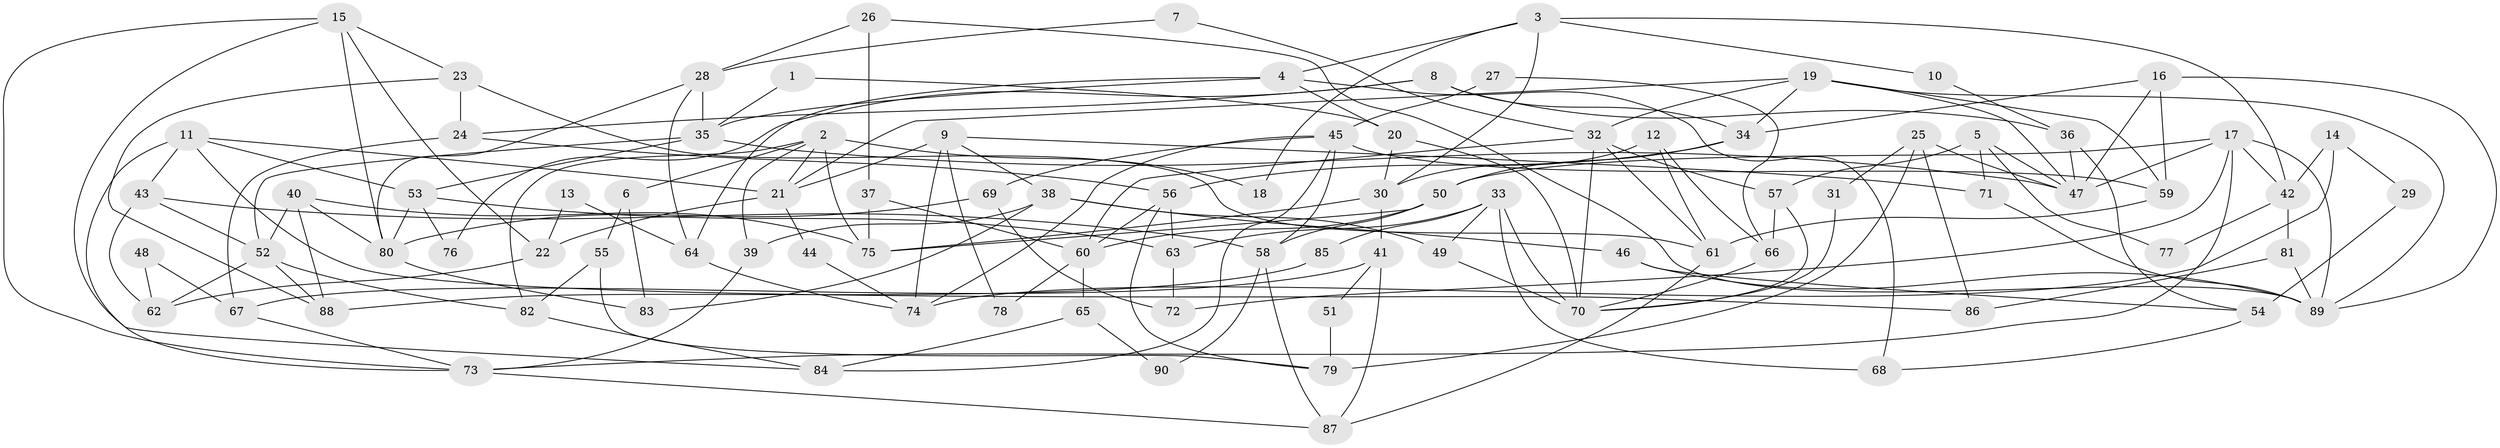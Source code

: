 // Generated by graph-tools (version 1.1) at 2025/26/03/09/25 03:26:13]
// undirected, 90 vertices, 180 edges
graph export_dot {
graph [start="1"]
  node [color=gray90,style=filled];
  1;
  2;
  3;
  4;
  5;
  6;
  7;
  8;
  9;
  10;
  11;
  12;
  13;
  14;
  15;
  16;
  17;
  18;
  19;
  20;
  21;
  22;
  23;
  24;
  25;
  26;
  27;
  28;
  29;
  30;
  31;
  32;
  33;
  34;
  35;
  36;
  37;
  38;
  39;
  40;
  41;
  42;
  43;
  44;
  45;
  46;
  47;
  48;
  49;
  50;
  51;
  52;
  53;
  54;
  55;
  56;
  57;
  58;
  59;
  60;
  61;
  62;
  63;
  64;
  65;
  66;
  67;
  68;
  69;
  70;
  71;
  72;
  73;
  74;
  75;
  76;
  77;
  78;
  79;
  80;
  81;
  82;
  83;
  84;
  85;
  86;
  87;
  88;
  89;
  90;
  1 -- 20;
  1 -- 35;
  2 -- 21;
  2 -- 82;
  2 -- 6;
  2 -- 18;
  2 -- 39;
  2 -- 75;
  3 -- 30;
  3 -- 42;
  3 -- 4;
  3 -- 10;
  3 -- 18;
  4 -- 35;
  4 -- 20;
  4 -- 64;
  4 -- 68;
  5 -- 57;
  5 -- 47;
  5 -- 71;
  5 -- 77;
  6 -- 83;
  6 -- 55;
  7 -- 28;
  7 -- 32;
  8 -- 24;
  8 -- 34;
  8 -- 36;
  8 -- 76;
  9 -- 71;
  9 -- 38;
  9 -- 21;
  9 -- 74;
  9 -- 78;
  10 -- 36;
  11 -- 53;
  11 -- 43;
  11 -- 21;
  11 -- 73;
  11 -- 86;
  12 -- 61;
  12 -- 30;
  12 -- 66;
  13 -- 64;
  13 -- 22;
  14 -- 42;
  14 -- 74;
  14 -- 29;
  15 -- 73;
  15 -- 80;
  15 -- 22;
  15 -- 23;
  15 -- 84;
  16 -- 59;
  16 -- 89;
  16 -- 34;
  16 -- 47;
  17 -- 72;
  17 -- 50;
  17 -- 42;
  17 -- 47;
  17 -- 73;
  17 -- 89;
  19 -- 47;
  19 -- 21;
  19 -- 32;
  19 -- 34;
  19 -- 59;
  19 -- 89;
  20 -- 70;
  20 -- 30;
  21 -- 22;
  21 -- 44;
  22 -- 62;
  23 -- 24;
  23 -- 61;
  23 -- 88;
  24 -- 56;
  24 -- 67;
  25 -- 79;
  25 -- 47;
  25 -- 31;
  25 -- 86;
  26 -- 28;
  26 -- 89;
  26 -- 37;
  27 -- 66;
  27 -- 45;
  28 -- 80;
  28 -- 64;
  28 -- 35;
  29 -- 54;
  30 -- 75;
  30 -- 41;
  31 -- 70;
  32 -- 60;
  32 -- 57;
  32 -- 61;
  32 -- 70;
  33 -- 70;
  33 -- 49;
  33 -- 63;
  33 -- 68;
  33 -- 85;
  34 -- 50;
  34 -- 56;
  35 -- 47;
  35 -- 52;
  35 -- 53;
  36 -- 47;
  36 -- 54;
  37 -- 75;
  37 -- 60;
  38 -- 46;
  38 -- 39;
  38 -- 49;
  38 -- 83;
  39 -- 73;
  40 -- 88;
  40 -- 52;
  40 -- 75;
  40 -- 80;
  41 -- 87;
  41 -- 51;
  41 -- 67;
  42 -- 81;
  42 -- 77;
  43 -- 52;
  43 -- 58;
  43 -- 62;
  44 -- 74;
  45 -- 58;
  45 -- 59;
  45 -- 69;
  45 -- 74;
  45 -- 84;
  46 -- 54;
  46 -- 89;
  48 -- 62;
  48 -- 67;
  49 -- 70;
  50 -- 75;
  50 -- 58;
  50 -- 60;
  51 -- 79;
  52 -- 62;
  52 -- 82;
  52 -- 88;
  53 -- 63;
  53 -- 76;
  53 -- 80;
  54 -- 68;
  55 -- 82;
  55 -- 79;
  56 -- 60;
  56 -- 63;
  56 -- 79;
  57 -- 66;
  57 -- 70;
  58 -- 87;
  58 -- 90;
  59 -- 61;
  60 -- 65;
  60 -- 78;
  61 -- 87;
  63 -- 72;
  64 -- 74;
  65 -- 84;
  65 -- 90;
  66 -- 70;
  67 -- 73;
  69 -- 80;
  69 -- 72;
  71 -- 89;
  73 -- 87;
  80 -- 83;
  81 -- 89;
  81 -- 86;
  82 -- 84;
  85 -- 88;
}
